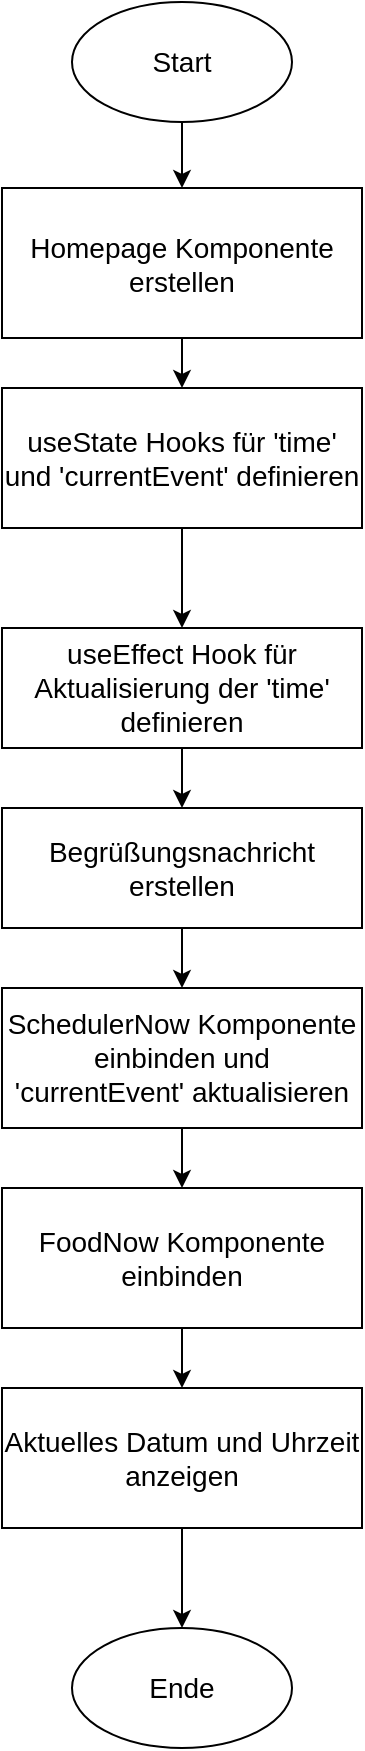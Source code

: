 <mxfile version="21.2.9" type="device">
  <diagram id="C5RBs43oDa-KdzZeNtuy" name="Page-1">
    <mxGraphModel dx="1050" dy="541" grid="1" gridSize="10" guides="1" tooltips="1" connect="1" arrows="1" fold="1" page="1" pageScale="1" pageWidth="827" pageHeight="1169" math="0" shadow="0">
      <root>
        <mxCell id="WIyWlLk6GJQsqaUBKTNV-0" />
        <mxCell id="WIyWlLk6GJQsqaUBKTNV-1" parent="WIyWlLk6GJQsqaUBKTNV-0" />
        <mxCell id="fJRGCosen_SZIZIRIXQ9-2" value="" style="edgeStyle=orthogonalEdgeStyle;rounded=0;orthogonalLoop=1;jettySize=auto;html=1;" edge="1" parent="WIyWlLk6GJQsqaUBKTNV-1" source="fJRGCosen_SZIZIRIXQ9-0" target="fJRGCosen_SZIZIRIXQ9-1">
          <mxGeometry relative="1" as="geometry" />
        </mxCell>
        <mxCell id="fJRGCosen_SZIZIRIXQ9-0" value="&lt;font style=&quot;font-size: 14px;&quot;&gt;Start&lt;/font&gt;" style="ellipse;whiteSpace=wrap;html=1;" vertex="1" parent="WIyWlLk6GJQsqaUBKTNV-1">
          <mxGeometry x="295" y="7" width="110" height="60" as="geometry" />
        </mxCell>
        <mxCell id="fJRGCosen_SZIZIRIXQ9-4" value="" style="edgeStyle=orthogonalEdgeStyle;rounded=0;orthogonalLoop=1;jettySize=auto;html=1;" edge="1" parent="WIyWlLk6GJQsqaUBKTNV-1" source="fJRGCosen_SZIZIRIXQ9-1" target="fJRGCosen_SZIZIRIXQ9-3">
          <mxGeometry relative="1" as="geometry" />
        </mxCell>
        <mxCell id="fJRGCosen_SZIZIRIXQ9-1" value="&lt;font style=&quot;font-size: 14px;&quot;&gt;Homepage Komponente erstellen&lt;/font&gt;" style="whiteSpace=wrap;html=1;" vertex="1" parent="WIyWlLk6GJQsqaUBKTNV-1">
          <mxGeometry x="260" y="100" width="180" height="75" as="geometry" />
        </mxCell>
        <mxCell id="fJRGCosen_SZIZIRIXQ9-6" value="" style="edgeStyle=orthogonalEdgeStyle;rounded=0;orthogonalLoop=1;jettySize=auto;html=1;" edge="1" parent="WIyWlLk6GJQsqaUBKTNV-1" source="fJRGCosen_SZIZIRIXQ9-3" target="fJRGCosen_SZIZIRIXQ9-5">
          <mxGeometry relative="1" as="geometry" />
        </mxCell>
        <mxCell id="fJRGCosen_SZIZIRIXQ9-3" value="&lt;font style=&quot;font-size: 14px;&quot;&gt;useState Hooks für &#39;time&#39; und &#39;currentEvent&#39; definieren&lt;/font&gt;" style="whiteSpace=wrap;html=1;" vertex="1" parent="WIyWlLk6GJQsqaUBKTNV-1">
          <mxGeometry x="260" y="200" width="180" height="70" as="geometry" />
        </mxCell>
        <mxCell id="fJRGCosen_SZIZIRIXQ9-13" value="" style="edgeStyle=orthogonalEdgeStyle;rounded=0;orthogonalLoop=1;jettySize=auto;html=1;" edge="1" parent="WIyWlLk6GJQsqaUBKTNV-1" source="fJRGCosen_SZIZIRIXQ9-5" target="fJRGCosen_SZIZIRIXQ9-12">
          <mxGeometry relative="1" as="geometry" />
        </mxCell>
        <mxCell id="fJRGCosen_SZIZIRIXQ9-5" value="&lt;font style=&quot;font-size: 14px;&quot;&gt;useEffect Hook für Aktualisierung der &#39;time&#39; definieren&lt;/font&gt;" style="whiteSpace=wrap;html=1;" vertex="1" parent="WIyWlLk6GJQsqaUBKTNV-1">
          <mxGeometry x="260" y="320" width="180" height="60" as="geometry" />
        </mxCell>
        <mxCell id="fJRGCosen_SZIZIRIXQ9-15" value="" style="edgeStyle=orthogonalEdgeStyle;rounded=0;orthogonalLoop=1;jettySize=auto;html=1;" edge="1" parent="WIyWlLk6GJQsqaUBKTNV-1" source="fJRGCosen_SZIZIRIXQ9-12" target="fJRGCosen_SZIZIRIXQ9-14">
          <mxGeometry relative="1" as="geometry" />
        </mxCell>
        <mxCell id="fJRGCosen_SZIZIRIXQ9-12" value="&lt;font style=&quot;font-size: 14px;&quot;&gt;Begrüßungsnachricht erstellen&lt;/font&gt;" style="whiteSpace=wrap;html=1;" vertex="1" parent="WIyWlLk6GJQsqaUBKTNV-1">
          <mxGeometry x="260" y="410" width="180" height="60" as="geometry" />
        </mxCell>
        <mxCell id="fJRGCosen_SZIZIRIXQ9-17" value="" style="edgeStyle=orthogonalEdgeStyle;rounded=0;orthogonalLoop=1;jettySize=auto;html=1;" edge="1" parent="WIyWlLk6GJQsqaUBKTNV-1" source="fJRGCosen_SZIZIRIXQ9-14" target="fJRGCosen_SZIZIRIXQ9-16">
          <mxGeometry relative="1" as="geometry" />
        </mxCell>
        <mxCell id="fJRGCosen_SZIZIRIXQ9-14" value="&lt;font style=&quot;font-size: 14px;&quot;&gt;SchedulerNow Komponente einbinden und &lt;br&gt;&#39;currentEvent&#39; aktualisieren&lt;/font&gt;" style="whiteSpace=wrap;html=1;" vertex="1" parent="WIyWlLk6GJQsqaUBKTNV-1">
          <mxGeometry x="260" y="500" width="180" height="70" as="geometry" />
        </mxCell>
        <mxCell id="fJRGCosen_SZIZIRIXQ9-19" value="" style="edgeStyle=orthogonalEdgeStyle;rounded=0;orthogonalLoop=1;jettySize=auto;html=1;" edge="1" parent="WIyWlLk6GJQsqaUBKTNV-1" source="fJRGCosen_SZIZIRIXQ9-16" target="fJRGCosen_SZIZIRIXQ9-18">
          <mxGeometry relative="1" as="geometry" />
        </mxCell>
        <mxCell id="fJRGCosen_SZIZIRIXQ9-16" value="&lt;font style=&quot;font-size: 14px;&quot;&gt;FoodNow Komponente einbinden&lt;br&gt;&lt;/font&gt;" style="whiteSpace=wrap;html=1;" vertex="1" parent="WIyWlLk6GJQsqaUBKTNV-1">
          <mxGeometry x="260" y="600" width="180" height="70" as="geometry" />
        </mxCell>
        <mxCell id="fJRGCosen_SZIZIRIXQ9-21" value="" style="edgeStyle=orthogonalEdgeStyle;rounded=0;orthogonalLoop=1;jettySize=auto;html=1;entryX=0.5;entryY=0;entryDx=0;entryDy=0;" edge="1" parent="WIyWlLk6GJQsqaUBKTNV-1" source="fJRGCosen_SZIZIRIXQ9-18" target="fJRGCosen_SZIZIRIXQ9-22">
          <mxGeometry relative="1" as="geometry">
            <mxPoint x="350" y="845" as="targetPoint" />
          </mxGeometry>
        </mxCell>
        <mxCell id="fJRGCosen_SZIZIRIXQ9-18" value="&lt;font style=&quot;&quot;&gt;&lt;font style=&quot;font-size: 14px;&quot;&gt;Aktuelles Datum und Uhrzeit anzeigen&lt;/font&gt;&lt;br&gt;&lt;/font&gt;" style="whiteSpace=wrap;html=1;" vertex="1" parent="WIyWlLk6GJQsqaUBKTNV-1">
          <mxGeometry x="260" y="700" width="180" height="70" as="geometry" />
        </mxCell>
        <mxCell id="fJRGCosen_SZIZIRIXQ9-22" value="&lt;font style=&quot;font-size: 14px;&quot;&gt;Ende&lt;/font&gt;" style="ellipse;whiteSpace=wrap;html=1;" vertex="1" parent="WIyWlLk6GJQsqaUBKTNV-1">
          <mxGeometry x="295" y="820" width="110" height="60" as="geometry" />
        </mxCell>
      </root>
    </mxGraphModel>
  </diagram>
</mxfile>

